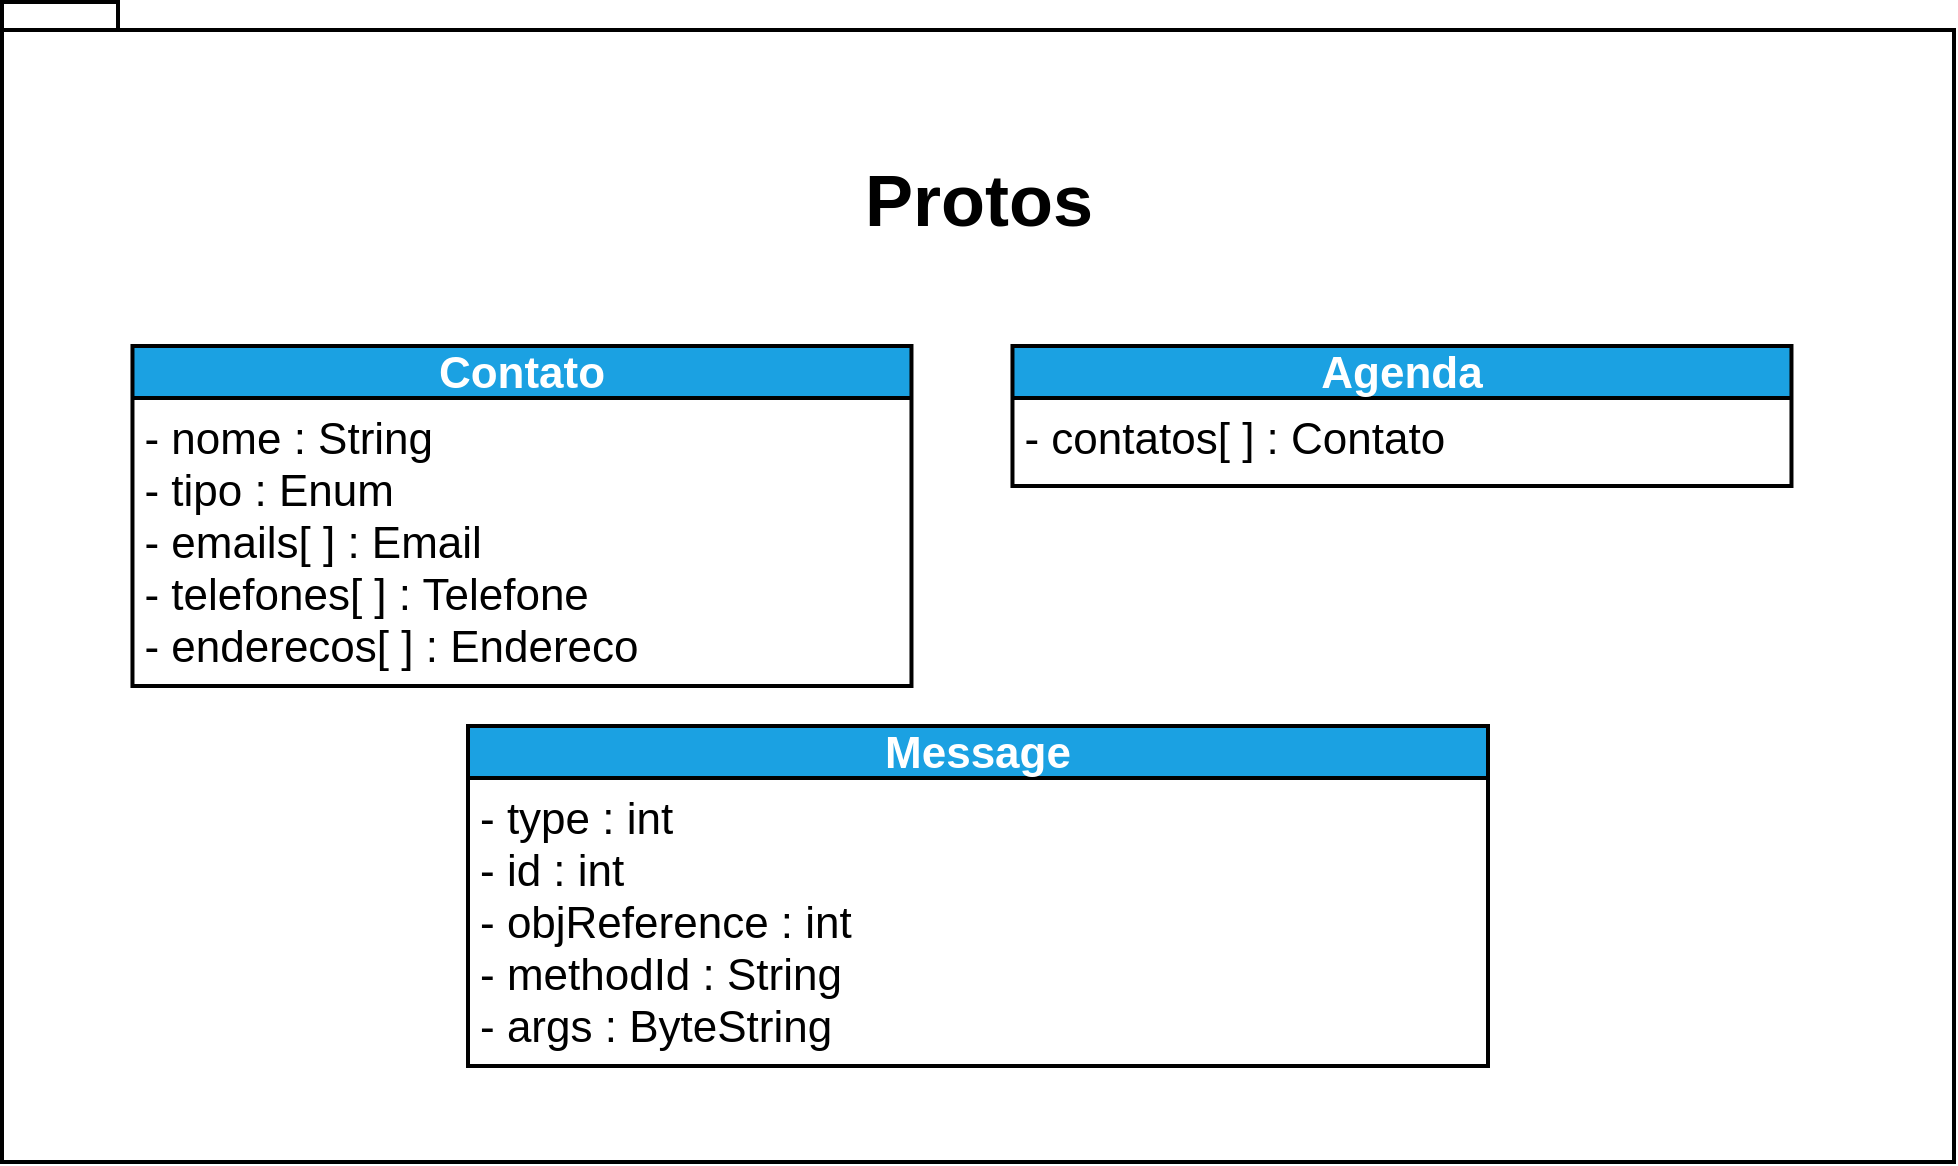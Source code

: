 <mxfile>
    <diagram id="CSLDY5jSYY38JrGB3NhZ" name="Página-1">
        <mxGraphModel dx="-263" dy="-716" grid="1" gridSize="10" guides="1" tooltips="1" connect="1" arrows="1" fold="1" page="1" pageScale="1" pageWidth="827" pageHeight="1169" math="0" shadow="0">
            <root>
                <mxCell id="0"/>
                <mxCell id="1" parent="0"/>
                <mxCell id="2" value="&lt;p style=&quot;line-height: 2.6 ; font-size: 36px&quot;&gt;Protos&lt;/p&gt;" style="shape=folder;fontStyle=1;spacingTop=10;tabWidth=40;tabHeight=14;tabPosition=left;html=1;verticalAlign=top;strokeWidth=2;" vertex="1" parent="1">
                    <mxGeometry x="1016" y="1778" width="976" height="580" as="geometry"/>
                </mxCell>
                <mxCell id="3" value="Contato" style="swimlane;fontStyle=1;align=center;verticalAlign=bottom;childLayout=stackLayout;horizontal=1;startSize=26;horizontalStack=0;resizeParent=1;resizeParentMax=0;resizeLast=0;collapsible=1;marginBottom=0;fontSize=22;strokeColor=#000000;strokeWidth=2;fillColor=#1ba1e2;fontColor=#ffffff;" vertex="1" parent="1">
                    <mxGeometry x="1081.24" y="1950" width="389.5" height="170" as="geometry"/>
                </mxCell>
                <mxCell id="4" value="- nome : String&#10;- tipo : Enum&#10;- emails[ ] : Email&#10;- telefones[ ] : Telefone&#10;- enderecos[ ] : Endereco" style="text;strokeColor=none;fillColor=none;align=left;verticalAlign=top;spacingLeft=4;spacingRight=4;overflow=hidden;rotatable=0;points=[[0,0.5],[1,0.5]];portConstraint=eastwest;fontSize=22;strokeWidth=2;" vertex="1" parent="3">
                    <mxGeometry y="26" width="389.5" height="144" as="geometry"/>
                </mxCell>
                <mxCell id="5" value="Agenda" style="swimlane;fontStyle=1;align=center;verticalAlign=bottom;childLayout=stackLayout;horizontal=1;startSize=26;horizontalStack=0;resizeParent=1;resizeParentMax=0;resizeLast=0;collapsible=1;marginBottom=0;fontSize=22;strokeColor=#000000;strokeWidth=2;fillColor=#1ba1e2;fontColor=#ffffff;" vertex="1" parent="1">
                    <mxGeometry x="1521.24" y="1950" width="389.5" height="70" as="geometry"/>
                </mxCell>
                <mxCell id="6" value="- contatos[ ] : Contato" style="text;strokeColor=none;fillColor=none;align=left;verticalAlign=top;spacingLeft=4;spacingRight=4;overflow=hidden;rotatable=0;points=[[0,0.5],[1,0.5]];portConstraint=eastwest;fontSize=22;strokeWidth=2;" vertex="1" parent="5">
                    <mxGeometry y="26" width="389.5" height="44" as="geometry"/>
                </mxCell>
                <mxCell id="7" value="Message" style="swimlane;fontStyle=1;align=center;verticalAlign=bottom;childLayout=stackLayout;horizontal=1;startSize=26;horizontalStack=0;resizeParent=1;resizeParentMax=0;resizeLast=0;collapsible=1;marginBottom=0;fontSize=22;strokeColor=#000000;strokeWidth=2;fillColor=#1ba1e2;fontColor=#ffffff;" vertex="1" parent="1">
                    <mxGeometry x="1249" y="2140" width="510" height="170" as="geometry"/>
                </mxCell>
                <mxCell id="8" value="- type : int&#10;- id : int&#10;- objReference : int&#10;- methodId : String&#10;- args : ByteString" style="text;strokeColor=none;fillColor=none;align=left;verticalAlign=top;spacingLeft=4;spacingRight=4;overflow=hidden;rotatable=0;points=[[0,0.5],[1,0.5]];portConstraint=eastwest;fontSize=22;strokeWidth=2;" vertex="1" parent="7">
                    <mxGeometry y="26" width="510" height="144" as="geometry"/>
                </mxCell>
            </root>
        </mxGraphModel>
    </diagram>
</mxfile>